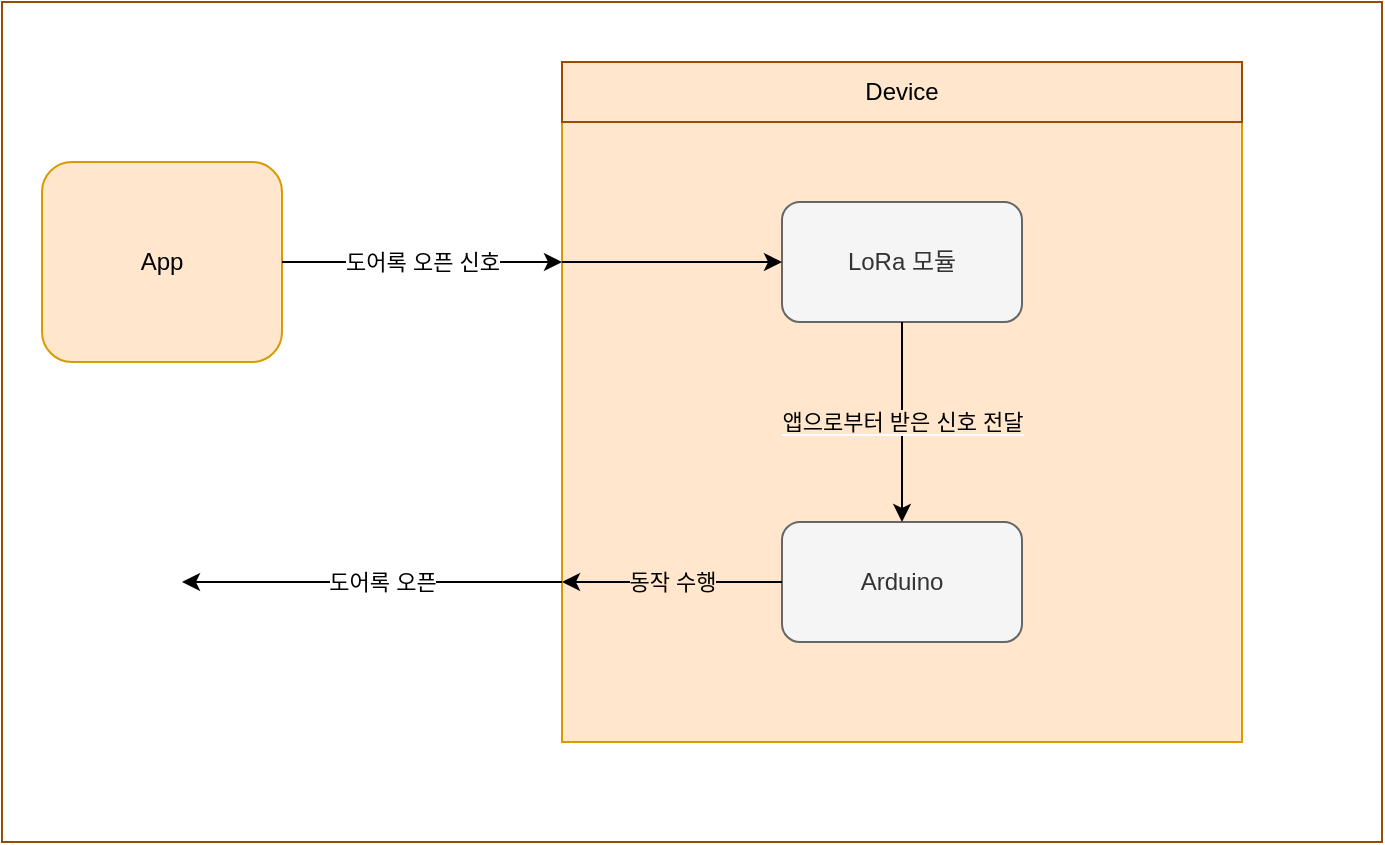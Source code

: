 <mxfile version="15.5.4" type="github">
  <diagram id="SpZL9TZBPhHUdH-Rxulr" name="Page-1">
    <mxGraphModel dx="891" dy="539" grid="1" gridSize="10" guides="1" tooltips="1" connect="1" arrows="1" fold="1" page="1" pageScale="1" pageWidth="827" pageHeight="1169" math="0" shadow="0">
      <root>
        <mxCell id="0" />
        <mxCell id="1" parent="0" />
        <mxCell id="tj-WIx46oGCejM6nMy16-34" value="" style="rounded=0;whiteSpace=wrap;html=1;strokeColor=#994C00;" vertex="1" parent="1">
          <mxGeometry width="690" height="420" as="geometry" />
        </mxCell>
        <mxCell id="tj-WIx46oGCejM6nMy16-15" value="" style="rounded=0;whiteSpace=wrap;html=1;fillColor=#ffe6cc;strokeColor=#d79b00;" vertex="1" parent="1">
          <mxGeometry x="280" y="30" width="340" height="340" as="geometry" />
        </mxCell>
        <mxCell id="tj-WIx46oGCejM6nMy16-1" value="App" style="rounded=1;whiteSpace=wrap;html=1;fillColor=#ffe6cc;strokeColor=#d79b00;" vertex="1" parent="1">
          <mxGeometry x="20" y="80" width="120" height="100" as="geometry" />
        </mxCell>
        <mxCell id="tj-WIx46oGCejM6nMy16-5" value="LoRa 모듈" style="rounded=1;whiteSpace=wrap;html=1;fillColor=#f5f5f5;fontColor=#333333;strokeColor=#666666;" vertex="1" parent="1">
          <mxGeometry x="390" y="100" width="120" height="60" as="geometry" />
        </mxCell>
        <mxCell id="tj-WIx46oGCejM6nMy16-6" value="Arduino" style="rounded=1;whiteSpace=wrap;html=1;fillColor=#f5f5f5;fontColor=#333333;strokeColor=#666666;" vertex="1" parent="1">
          <mxGeometry x="390" y="260" width="120" height="60" as="geometry" />
        </mxCell>
        <mxCell id="tj-WIx46oGCejM6nMy16-17" value="Device" style="text;html=1;strokeColor=#994C00;fillColor=none;align=center;verticalAlign=middle;whiteSpace=wrap;rounded=0;" vertex="1" parent="1">
          <mxGeometry x="280" y="30" width="340" height="30" as="geometry" />
        </mxCell>
        <mxCell id="tj-WIx46oGCejM6nMy16-24" value="도어록 오픈 신호" style="endArrow=classic;html=1;rounded=0;" edge="1" parent="1">
          <mxGeometry width="50" height="50" relative="1" as="geometry">
            <mxPoint x="140" y="130" as="sourcePoint" />
            <mxPoint x="280" y="130" as="targetPoint" />
            <Array as="points" />
          </mxGeometry>
        </mxCell>
        <mxCell id="tj-WIx46oGCejM6nMy16-25" value="" style="endArrow=classic;html=1;rounded=0;entryX=0;entryY=0.5;entryDx=0;entryDy=0;" edge="1" parent="1" target="tj-WIx46oGCejM6nMy16-5">
          <mxGeometry width="50" height="50" relative="1" as="geometry">
            <mxPoint x="280" y="130" as="sourcePoint" />
            <mxPoint x="470" y="170" as="targetPoint" />
          </mxGeometry>
        </mxCell>
        <mxCell id="tj-WIx46oGCejM6nMy16-27" value="&lt;span style=&quot;background-color: rgb(255 , 230 , 204)&quot;&gt;앱으로부터 받은 신호 전달&lt;/span&gt;" style="endArrow=classic;html=1;rounded=0;exitX=0.5;exitY=1;exitDx=0;exitDy=0;entryX=0.5;entryY=0;entryDx=0;entryDy=0;" edge="1" parent="1" source="tj-WIx46oGCejM6nMy16-5" target="tj-WIx46oGCejM6nMy16-6">
          <mxGeometry width="50" height="50" relative="1" as="geometry">
            <mxPoint x="420" y="220" as="sourcePoint" />
            <mxPoint x="470" y="170" as="targetPoint" />
          </mxGeometry>
        </mxCell>
        <mxCell id="tj-WIx46oGCejM6nMy16-28" value="" style="endArrow=classic;html=1;rounded=0;labelBackgroundColor=#FFE6CC;" edge="1" parent="1">
          <mxGeometry width="50" height="50" relative="1" as="geometry">
            <mxPoint x="280" y="290" as="sourcePoint" />
            <mxPoint x="90" y="290" as="targetPoint" />
            <Array as="points">
              <mxPoint x="220" y="290" />
            </Array>
          </mxGeometry>
        </mxCell>
        <mxCell id="tj-WIx46oGCejM6nMy16-32" value="도어록 오픈" style="edgeLabel;html=1;align=center;verticalAlign=middle;resizable=0;points=[];" vertex="1" connectable="0" parent="tj-WIx46oGCejM6nMy16-28">
          <mxGeometry x="0.361" relative="1" as="geometry">
            <mxPoint x="39" as="offset" />
          </mxGeometry>
        </mxCell>
        <mxCell id="tj-WIx46oGCejM6nMy16-33" value="동작 수행" style="endArrow=classic;html=1;rounded=0;labelBackgroundColor=#FFE6CC;exitX=0;exitY=0.5;exitDx=0;exitDy=0;" edge="1" parent="1" source="tj-WIx46oGCejM6nMy16-6">
          <mxGeometry width="50" height="50" relative="1" as="geometry">
            <mxPoint x="420" y="220" as="sourcePoint" />
            <mxPoint x="280" y="290" as="targetPoint" />
          </mxGeometry>
        </mxCell>
      </root>
    </mxGraphModel>
  </diagram>
</mxfile>
